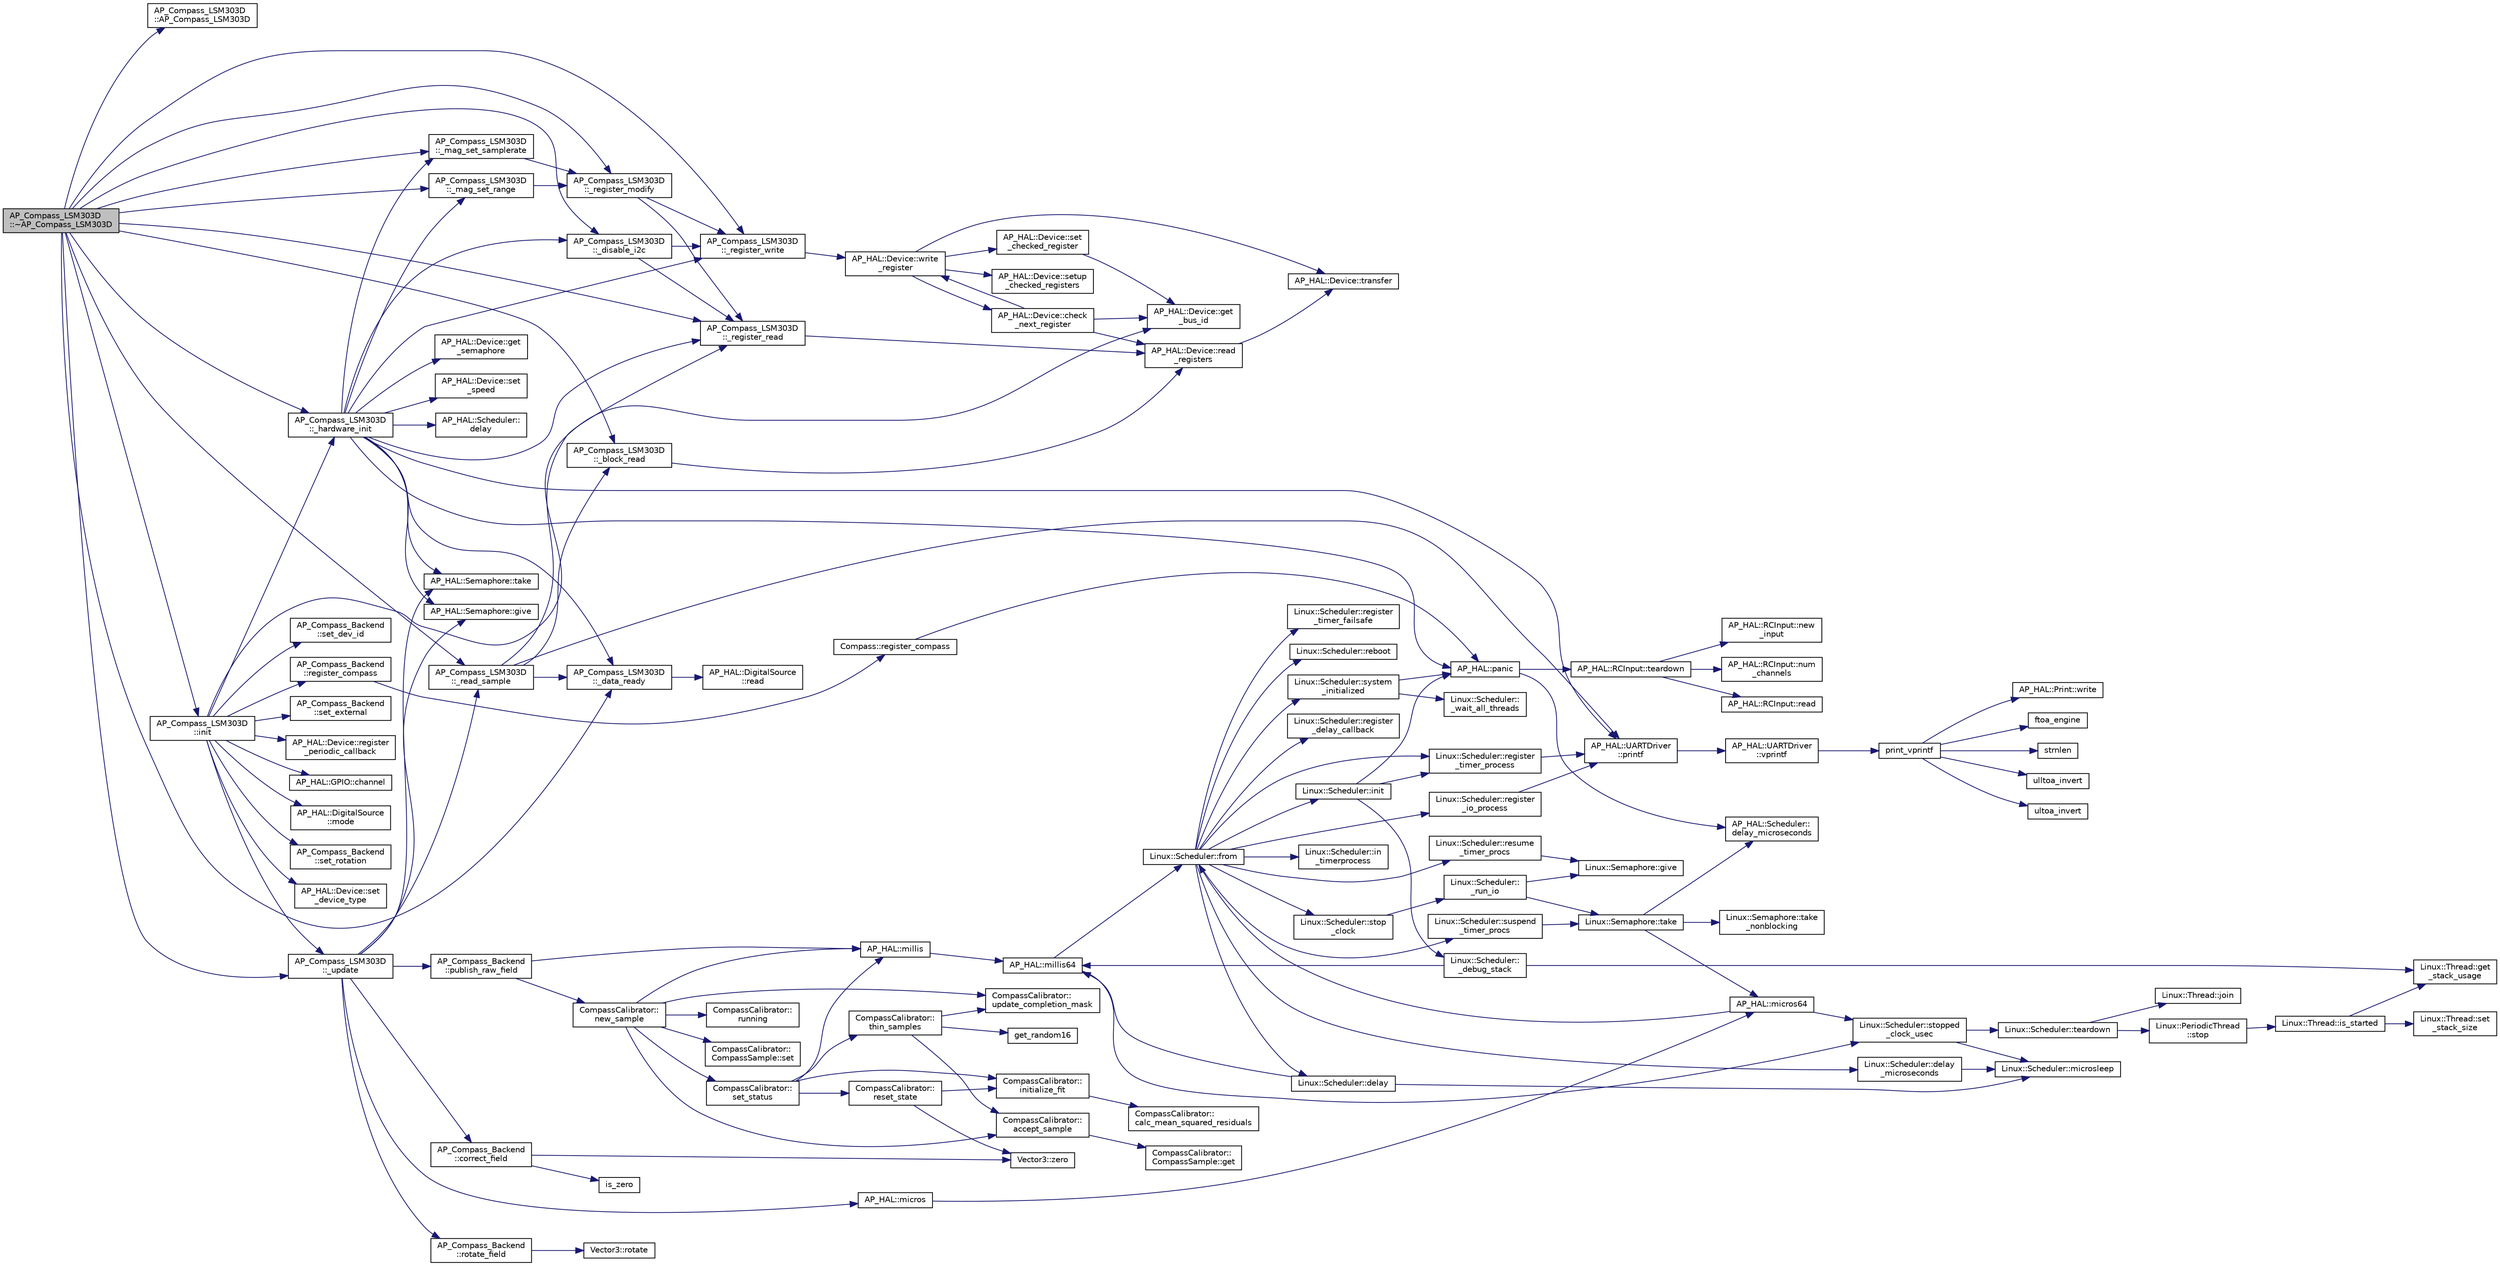 digraph "AP_Compass_LSM303D::~AP_Compass_LSM303D"
{
 // INTERACTIVE_SVG=YES
  edge [fontname="Helvetica",fontsize="10",labelfontname="Helvetica",labelfontsize="10"];
  node [fontname="Helvetica",fontsize="10",shape=record];
  rankdir="LR";
  Node1 [label="AP_Compass_LSM303D\l::~AP_Compass_LSM303D",height=0.2,width=0.4,color="black", fillcolor="grey75", style="filled", fontcolor="black"];
  Node1 -> Node2 [color="midnightblue",fontsize="10",style="solid",fontname="Helvetica"];
  Node2 [label="AP_Compass_LSM303D\l::AP_Compass_LSM303D",height=0.2,width=0.4,color="black", fillcolor="white", style="filled",URL="$classAP__Compass__LSM303D.html#a64d4c54f039661c5ef9e72ac2acf834c"];
  Node1 -> Node3 [color="midnightblue",fontsize="10",style="solid",fontname="Helvetica"];
  Node3 [label="AP_Compass_LSM303D\l::init",height=0.2,width=0.4,color="black", fillcolor="white", style="filled",URL="$classAP__Compass__LSM303D.html#a8a56627c6487fbc701c4865f48e3edf4"];
  Node3 -> Node4 [color="midnightblue",fontsize="10",style="solid",fontname="Helvetica"];
  Node4 [label="AP_HAL::GPIO::channel",height=0.2,width=0.4,color="black", fillcolor="white", style="filled",URL="$classAP__HAL_1_1GPIO.html#a4e8955091af056240f447b68b76725bb"];
  Node3 -> Node5 [color="midnightblue",fontsize="10",style="solid",fontname="Helvetica"];
  Node5 [label="AP_HAL::DigitalSource\l::mode",height=0.2,width=0.4,color="black", fillcolor="white", style="filled",URL="$classAP__HAL_1_1DigitalSource.html#af16b96dab1499f30659a1fd892df6c2d"];
  Node3 -> Node6 [color="midnightblue",fontsize="10",style="solid",fontname="Helvetica"];
  Node6 [label="AP_Compass_LSM303D\l::_hardware_init",height=0.2,width=0.4,color="black", fillcolor="white", style="filled",URL="$classAP__Compass__LSM303D.html#ae6ae752e293784469ac821115832be7a"];
  Node6 -> Node7 [color="midnightblue",fontsize="10",style="solid",fontname="Helvetica"];
  Node7 [label="AP_HAL::Device::get\l_semaphore",height=0.2,width=0.4,color="black", fillcolor="white", style="filled",URL="$classAP__HAL_1_1Device.html#a9cfca3d6c720115b4c77b21b64a2b8af"];
  Node6 -> Node8 [color="midnightblue",fontsize="10",style="solid",fontname="Helvetica"];
  Node8 [label="AP_HAL::Semaphore::take",height=0.2,width=0.4,color="black", fillcolor="white", style="filled",URL="$classAP__HAL_1_1Semaphore.html#abd3a0affad8bb211981a979f30386589"];
  Node6 -> Node9 [color="midnightblue",fontsize="10",style="solid",fontname="Helvetica"];
  Node9 [label="AP_HAL::panic",height=0.2,width=0.4,color="black", fillcolor="white", style="filled",URL="$namespaceAP__HAL.html#a71832f03d849a0c088f04fc98d3c8143"];
  Node9 -> Node10 [color="midnightblue",fontsize="10",style="solid",fontname="Helvetica"];
  Node10 [label="AP_HAL::RCInput::teardown",height=0.2,width=0.4,color="black", fillcolor="white", style="filled",URL="$classAP__HAL_1_1RCInput.html#a2bea13d38f2b9ae8bf5193a3a69f0a31"];
  Node10 -> Node11 [color="midnightblue",fontsize="10",style="solid",fontname="Helvetica"];
  Node11 [label="AP_HAL::RCInput::new\l_input",height=0.2,width=0.4,color="black", fillcolor="white", style="filled",URL="$classAP__HAL_1_1RCInput.html#aee1fade33080edef83dd7db0fad0f7da"];
  Node10 -> Node12 [color="midnightblue",fontsize="10",style="solid",fontname="Helvetica"];
  Node12 [label="AP_HAL::RCInput::num\l_channels",height=0.2,width=0.4,color="black", fillcolor="white", style="filled",URL="$classAP__HAL_1_1RCInput.html#ae55f959c6115c1f41783af3a2b6c4fcd"];
  Node10 -> Node13 [color="midnightblue",fontsize="10",style="solid",fontname="Helvetica"];
  Node13 [label="AP_HAL::RCInput::read",height=0.2,width=0.4,color="black", fillcolor="white", style="filled",URL="$classAP__HAL_1_1RCInput.html#a078fd7e6d2e6a899009ec674a8e03498"];
  Node9 -> Node14 [color="midnightblue",fontsize="10",style="solid",fontname="Helvetica"];
  Node14 [label="AP_HAL::Scheduler::\ldelay_microseconds",height=0.2,width=0.4,color="black", fillcolor="white", style="filled",URL="$classAP__HAL_1_1Scheduler.html#a78c4f1b1f192ac1c99544b6cc8f099b0"];
  Node6 -> Node15 [color="midnightblue",fontsize="10",style="solid",fontname="Helvetica"];
  Node15 [label="AP_HAL::Device::set\l_speed",height=0.2,width=0.4,color="black", fillcolor="white", style="filled",URL="$classAP__HAL_1_1Device.html#ab8df2848215253ccd70298be7bb52339"];
  Node6 -> Node16 [color="midnightblue",fontsize="10",style="solid",fontname="Helvetica"];
  Node16 [label="AP_Compass_LSM303D\l::_register_read",height=0.2,width=0.4,color="black", fillcolor="white", style="filled",URL="$classAP__Compass__LSM303D.html#ad541ac234e64a2b33a93c37247244706"];
  Node16 -> Node17 [color="midnightblue",fontsize="10",style="solid",fontname="Helvetica"];
  Node17 [label="AP_HAL::Device::read\l_registers",height=0.2,width=0.4,color="black", fillcolor="white", style="filled",URL="$classAP__HAL_1_1Device.html#a66215f964cfb5c7421effdb88a749550"];
  Node17 -> Node18 [color="midnightblue",fontsize="10",style="solid",fontname="Helvetica"];
  Node18 [label="AP_HAL::Device::transfer",height=0.2,width=0.4,color="black", fillcolor="white", style="filled",URL="$classAP__HAL_1_1Device.html#a2af24b5f93b678af718b65a606e538b0"];
  Node6 -> Node19 [color="midnightblue",fontsize="10",style="solid",fontname="Helvetica"];
  Node19 [label="AP_HAL::UARTDriver\l::printf",height=0.2,width=0.4,color="black", fillcolor="white", style="filled",URL="$classAP__HAL_1_1UARTDriver.html#a6ceedc792594e59fc7d80b39a435f027"];
  Node19 -> Node20 [color="midnightblue",fontsize="10",style="solid",fontname="Helvetica"];
  Node20 [label="AP_HAL::UARTDriver\l::vprintf",height=0.2,width=0.4,color="black", fillcolor="white", style="filled",URL="$classAP__HAL_1_1UARTDriver.html#aa8abfb6d6641299472c29ac1edde559f"];
  Node20 -> Node21 [color="midnightblue",fontsize="10",style="solid",fontname="Helvetica"];
  Node21 [label="print_vprintf",height=0.2,width=0.4,color="black", fillcolor="white", style="filled",URL="$print__vprintf_8cpp.html#a1534eaeab54696df96975b56d9f49212"];
  Node21 -> Node22 [color="midnightblue",fontsize="10",style="solid",fontname="Helvetica"];
  Node22 [label="AP_HAL::Print::write",height=0.2,width=0.4,color="black", fillcolor="white", style="filled",URL="$classAP__HAL_1_1Print.html#acc65391952a43334f8f5c9bef341f501"];
  Node21 -> Node23 [color="midnightblue",fontsize="10",style="solid",fontname="Helvetica"];
  Node23 [label="ftoa_engine",height=0.2,width=0.4,color="black", fillcolor="white", style="filled",URL="$ftoa__engine_8cpp.html#a1c28234da8f20b43c85890d4bb452947"];
  Node21 -> Node24 [color="midnightblue",fontsize="10",style="solid",fontname="Helvetica"];
  Node24 [label="strnlen",height=0.2,width=0.4,color="black", fillcolor="white", style="filled",URL="$replace_8cpp.html#a880bcc7b85a09e6254691bebd5344b51"];
  Node21 -> Node25 [color="midnightblue",fontsize="10",style="solid",fontname="Helvetica"];
  Node25 [label="ulltoa_invert",height=0.2,width=0.4,color="black", fillcolor="white", style="filled",URL="$utoa__invert_8cpp.html#a34926f552460b47c414ec4d83b32815c"];
  Node21 -> Node26 [color="midnightblue",fontsize="10",style="solid",fontname="Helvetica"];
  Node26 [label="ultoa_invert",height=0.2,width=0.4,color="black", fillcolor="white", style="filled",URL="$utoa__invert_8cpp.html#a5d99bba8e697c1e11da489d88fca8559"];
  Node6 -> Node27 [color="midnightblue",fontsize="10",style="solid",fontname="Helvetica"];
  Node27 [label="AP_Compass_LSM303D\l::_disable_i2c",height=0.2,width=0.4,color="black", fillcolor="white", style="filled",URL="$classAP__Compass__LSM303D.html#a1635b5f5fa18ced78dd1cd49b8aaa88c"];
  Node27 -> Node16 [color="midnightblue",fontsize="10",style="solid",fontname="Helvetica"];
  Node27 -> Node28 [color="midnightblue",fontsize="10",style="solid",fontname="Helvetica"];
  Node28 [label="AP_Compass_LSM303D\l::_register_write",height=0.2,width=0.4,color="black", fillcolor="white", style="filled",URL="$classAP__Compass__LSM303D.html#a130b1d10a738b5fe199cccee387fdc22"];
  Node28 -> Node29 [color="midnightblue",fontsize="10",style="solid",fontname="Helvetica"];
  Node29 [label="AP_HAL::Device::write\l_register",height=0.2,width=0.4,color="black", fillcolor="white", style="filled",URL="$classAP__HAL_1_1Device.html#a450d2427d58c09d75c8268f8b808c37b"];
  Node29 -> Node30 [color="midnightblue",fontsize="10",style="solid",fontname="Helvetica"];
  Node30 [label="AP_HAL::Device::set\l_checked_register",height=0.2,width=0.4,color="black", fillcolor="white", style="filled",URL="$classAP__HAL_1_1Device.html#a44b62acec2c1c5d8bf8b9c07f5fe7192"];
  Node30 -> Node31 [color="midnightblue",fontsize="10",style="solid",fontname="Helvetica"];
  Node31 [label="AP_HAL::Device::get\l_bus_id",height=0.2,width=0.4,color="black", fillcolor="white", style="filled",URL="$classAP__HAL_1_1Device.html#a682fd556614308cb02773e94ec8e4b26"];
  Node29 -> Node18 [color="midnightblue",fontsize="10",style="solid",fontname="Helvetica"];
  Node29 -> Node32 [color="midnightblue",fontsize="10",style="solid",fontname="Helvetica"];
  Node32 [label="AP_HAL::Device::setup\l_checked_registers",height=0.2,width=0.4,color="black", fillcolor="white", style="filled",URL="$classAP__HAL_1_1Device.html#a4bad879386bd93b7f2340bff1437d041"];
  Node29 -> Node33 [color="midnightblue",fontsize="10",style="solid",fontname="Helvetica"];
  Node33 [label="AP_HAL::Device::check\l_next_register",height=0.2,width=0.4,color="black", fillcolor="white", style="filled",URL="$classAP__HAL_1_1Device.html#a81202d89062b62f93bf8d13fa30a86d0"];
  Node33 -> Node17 [color="midnightblue",fontsize="10",style="solid",fontname="Helvetica"];
  Node33 -> Node31 [color="midnightblue",fontsize="10",style="solid",fontname="Helvetica"];
  Node33 -> Node29 [color="midnightblue",fontsize="10",style="solid",fontname="Helvetica"];
  Node6 -> Node28 [color="midnightblue",fontsize="10",style="solid",fontname="Helvetica"];
  Node6 -> Node34 [color="midnightblue",fontsize="10",style="solid",fontname="Helvetica"];
  Node34 [label="AP_Compass_LSM303D\l::_mag_set_range",height=0.2,width=0.4,color="black", fillcolor="white", style="filled",URL="$classAP__Compass__LSM303D.html#a76ec7361952f1ba74e237bb5225ad245"];
  Node34 -> Node35 [color="midnightblue",fontsize="10",style="solid",fontname="Helvetica"];
  Node35 [label="AP_Compass_LSM303D\l::_register_modify",height=0.2,width=0.4,color="black", fillcolor="white", style="filled",URL="$classAP__Compass__LSM303D.html#afcc5fea0baa9464a78289370c59248a8"];
  Node35 -> Node16 [color="midnightblue",fontsize="10",style="solid",fontname="Helvetica"];
  Node35 -> Node28 [color="midnightblue",fontsize="10",style="solid",fontname="Helvetica"];
  Node6 -> Node36 [color="midnightblue",fontsize="10",style="solid",fontname="Helvetica"];
  Node36 [label="AP_Compass_LSM303D\l::_mag_set_samplerate",height=0.2,width=0.4,color="black", fillcolor="white", style="filled",URL="$classAP__Compass__LSM303D.html#a522c65ec81abba75b1450ffcb1e8fa6e"];
  Node36 -> Node35 [color="midnightblue",fontsize="10",style="solid",fontname="Helvetica"];
  Node6 -> Node37 [color="midnightblue",fontsize="10",style="solid",fontname="Helvetica"];
  Node37 [label="AP_HAL::Scheduler::\ldelay",height=0.2,width=0.4,color="black", fillcolor="white", style="filled",URL="$classAP__HAL_1_1Scheduler.html#ab3175e2e6223ccfe82f957e41cc12b26"];
  Node6 -> Node38 [color="midnightblue",fontsize="10",style="solid",fontname="Helvetica"];
  Node38 [label="AP_Compass_LSM303D\l::_data_ready",height=0.2,width=0.4,color="black", fillcolor="white", style="filled",URL="$classAP__Compass__LSM303D.html#a0a4c3e32fdf4a686152681e6678d432f"];
  Node38 -> Node39 [color="midnightblue",fontsize="10",style="solid",fontname="Helvetica"];
  Node39 [label="AP_HAL::DigitalSource\l::read",height=0.2,width=0.4,color="black", fillcolor="white", style="filled",URL="$classAP__HAL_1_1DigitalSource.html#a6d155c0e1088e7b045b075c34bc2a13e"];
  Node6 -> Node40 [color="midnightblue",fontsize="10",style="solid",fontname="Helvetica"];
  Node40 [label="AP_HAL::Semaphore::give",height=0.2,width=0.4,color="black", fillcolor="white", style="filled",URL="$classAP__HAL_1_1Semaphore.html#afcdbf03d5bea9d83037acc93bfaea7ce"];
  Node3 -> Node41 [color="midnightblue",fontsize="10",style="solid",fontname="Helvetica"];
  Node41 [label="AP_Compass_Backend\l::register_compass",height=0.2,width=0.4,color="black", fillcolor="white", style="filled",URL="$classAP__Compass__Backend.html#aee0aed3dcceb809b122d2a0784f44593"];
  Node41 -> Node42 [color="midnightblue",fontsize="10",style="solid",fontname="Helvetica"];
  Node42 [label="Compass::register_compass",height=0.2,width=0.4,color="black", fillcolor="white", style="filled",URL="$classCompass.html#af1b5ea3ff42b02e04526d4be361a1ca1"];
  Node42 -> Node9 [color="midnightblue",fontsize="10",style="solid",fontname="Helvetica"];
  Node3 -> Node43 [color="midnightblue",fontsize="10",style="solid",fontname="Helvetica"];
  Node43 [label="AP_Compass_Backend\l::set_rotation",height=0.2,width=0.4,color="black", fillcolor="white", style="filled",URL="$classAP__Compass__Backend.html#add649dcd93e0815716ab1c8ab9c23c41"];
  Node3 -> Node44 [color="midnightblue",fontsize="10",style="solid",fontname="Helvetica"];
  Node44 [label="AP_HAL::Device::set\l_device_type",height=0.2,width=0.4,color="black", fillcolor="white", style="filled",URL="$classAP__HAL_1_1Device.html#abfaea61b5effc35f48d6b30e1e995ea9"];
  Node3 -> Node45 [color="midnightblue",fontsize="10",style="solid",fontname="Helvetica"];
  Node45 [label="AP_Compass_Backend\l::set_dev_id",height=0.2,width=0.4,color="black", fillcolor="white", style="filled",URL="$classAP__Compass__Backend.html#a81a8f162131d1cd7a54d9fe52448d31f"];
  Node3 -> Node31 [color="midnightblue",fontsize="10",style="solid",fontname="Helvetica"];
  Node3 -> Node46 [color="midnightblue",fontsize="10",style="solid",fontname="Helvetica"];
  Node46 [label="AP_Compass_Backend\l::set_external",height=0.2,width=0.4,color="black", fillcolor="white", style="filled",URL="$classAP__Compass__Backend.html#a4c240d26d00dd5888fef16c22f1252c8"];
  Node3 -> Node47 [color="midnightblue",fontsize="10",style="solid",fontname="Helvetica"];
  Node47 [label="AP_HAL::Device::register\l_periodic_callback",height=0.2,width=0.4,color="black", fillcolor="white", style="filled",URL="$classAP__HAL_1_1Device.html#ab516a6ba589841ce07a5cc4ef599ac62"];
  Node3 -> Node48 [color="midnightblue",fontsize="10",style="solid",fontname="Helvetica"];
  Node48 [label="AP_Compass_LSM303D\l::_update",height=0.2,width=0.4,color="black", fillcolor="white", style="filled",URL="$classAP__Compass__LSM303D.html#a2ab7677dcc887ecc3ba926d1122ffb2e"];
  Node48 -> Node49 [color="midnightblue",fontsize="10",style="solid",fontname="Helvetica"];
  Node49 [label="AP_Compass_LSM303D\l::_read_sample",height=0.2,width=0.4,color="black", fillcolor="white", style="filled",URL="$classAP__Compass__LSM303D.html#a1720c26ac33ca84858451927adb75350"];
  Node49 -> Node16 [color="midnightblue",fontsize="10",style="solid",fontname="Helvetica"];
  Node49 -> Node19 [color="midnightblue",fontsize="10",style="solid",fontname="Helvetica"];
  Node49 -> Node38 [color="midnightblue",fontsize="10",style="solid",fontname="Helvetica"];
  Node49 -> Node50 [color="midnightblue",fontsize="10",style="solid",fontname="Helvetica"];
  Node50 [label="AP_Compass_LSM303D\l::_block_read",height=0.2,width=0.4,color="black", fillcolor="white", style="filled",URL="$classAP__Compass__LSM303D.html#a0c1045d52b699fe2699e175b62561d39"];
  Node50 -> Node17 [color="midnightblue",fontsize="10",style="solid",fontname="Helvetica"];
  Node48 -> Node51 [color="midnightblue",fontsize="10",style="solid",fontname="Helvetica"];
  Node51 [label="AP_Compass_Backend\l::rotate_field",height=0.2,width=0.4,color="black", fillcolor="white", style="filled",URL="$classAP__Compass__Backend.html#aeb969f8d3b9e2baf54606f4dcc453821"];
  Node51 -> Node52 [color="midnightblue",fontsize="10",style="solid",fontname="Helvetica"];
  Node52 [label="Vector3::rotate",height=0.2,width=0.4,color="black", fillcolor="white", style="filled",URL="$classVector3.html#a53d5701ae2db9492944550927279b7b8"];
  Node48 -> Node53 [color="midnightblue",fontsize="10",style="solid",fontname="Helvetica"];
  Node53 [label="AP_Compass_Backend\l::publish_raw_field",height=0.2,width=0.4,color="black", fillcolor="white", style="filled",URL="$classAP__Compass__Backend.html#ab7b0a43b8bfefe376092c2733bd69e4d"];
  Node53 -> Node54 [color="midnightblue",fontsize="10",style="solid",fontname="Helvetica"];
  Node54 [label="AP_HAL::millis",height=0.2,width=0.4,color="black", fillcolor="white", style="filled",URL="$namespaceAP__HAL.html#a77dffbb18891996280308e21316ec186"];
  Node54 -> Node55 [color="midnightblue",fontsize="10",style="solid",fontname="Helvetica"];
  Node55 [label="AP_HAL::millis64",height=0.2,width=0.4,color="black", fillcolor="white", style="filled",URL="$namespaceAP__HAL.html#a59336c5fceaf28a76d1df1581a87a25d"];
  Node55 -> Node56 [color="midnightblue",fontsize="10",style="solid",fontname="Helvetica"];
  Node56 [label="Linux::Scheduler::from",height=0.2,width=0.4,color="black", fillcolor="white", style="filled",URL="$classLinux_1_1Scheduler.html#a53ecaae0fdc72f85bd57c4b0cff93653"];
  Node56 -> Node57 [color="midnightblue",fontsize="10",style="solid",fontname="Helvetica"];
  Node57 [label="Linux::Scheduler::init",height=0.2,width=0.4,color="black", fillcolor="white", style="filled",URL="$classLinux_1_1Scheduler.html#a3d77c332e051c28c83fb07757e7100bd"];
  Node57 -> Node9 [color="midnightblue",fontsize="10",style="solid",fontname="Helvetica"];
  Node57 -> Node58 [color="midnightblue",fontsize="10",style="solid",fontname="Helvetica"];
  Node58 [label="Linux::Scheduler::register\l_timer_process",height=0.2,width=0.4,color="black", fillcolor="white", style="filled",URL="$classLinux_1_1Scheduler.html#a02a34a123dfebaf360f7010745e1e646"];
  Node58 -> Node19 [color="midnightblue",fontsize="10",style="solid",fontname="Helvetica"];
  Node57 -> Node59 [color="midnightblue",fontsize="10",style="solid",fontname="Helvetica"];
  Node59 [label="Linux::Scheduler::\l_debug_stack",height=0.2,width=0.4,color="black", fillcolor="white", style="filled",URL="$classLinux_1_1Scheduler.html#a163eb7b285c95b1b1d036fc61d723910"];
  Node59 -> Node55 [color="midnightblue",fontsize="10",style="solid",fontname="Helvetica"];
  Node59 -> Node60 [color="midnightblue",fontsize="10",style="solid",fontname="Helvetica"];
  Node60 [label="Linux::Thread::get\l_stack_usage",height=0.2,width=0.4,color="black", fillcolor="white", style="filled",URL="$classLinux_1_1Thread.html#a6884970a0811ae21953c57fb98aa6e96"];
  Node56 -> Node61 [color="midnightblue",fontsize="10",style="solid",fontname="Helvetica"];
  Node61 [label="Linux::Scheduler::delay",height=0.2,width=0.4,color="black", fillcolor="white", style="filled",URL="$classLinux_1_1Scheduler.html#a14f3239ecbb9889823b20dc9de655c2f"];
  Node61 -> Node55 [color="midnightblue",fontsize="10",style="solid",fontname="Helvetica"];
  Node61 -> Node62 [color="midnightblue",fontsize="10",style="solid",fontname="Helvetica"];
  Node62 [label="Linux::Scheduler::microsleep",height=0.2,width=0.4,color="black", fillcolor="white", style="filled",URL="$classLinux_1_1Scheduler.html#a647872aff158b510c56862f51f951538"];
  Node56 -> Node63 [color="midnightblue",fontsize="10",style="solid",fontname="Helvetica"];
  Node63 [label="Linux::Scheduler::delay\l_microseconds",height=0.2,width=0.4,color="black", fillcolor="white", style="filled",URL="$classLinux_1_1Scheduler.html#a4cffd5bcba0175bf49c7aa75ff3bf09a"];
  Node63 -> Node62 [color="midnightblue",fontsize="10",style="solid",fontname="Helvetica"];
  Node56 -> Node64 [color="midnightblue",fontsize="10",style="solid",fontname="Helvetica"];
  Node64 [label="Linux::Scheduler::register\l_delay_callback",height=0.2,width=0.4,color="black", fillcolor="white", style="filled",URL="$classLinux_1_1Scheduler.html#a5cb50b637d5fd3e5f9220bc23db0fb3f"];
  Node56 -> Node58 [color="midnightblue",fontsize="10",style="solid",fontname="Helvetica"];
  Node56 -> Node65 [color="midnightblue",fontsize="10",style="solid",fontname="Helvetica"];
  Node65 [label="Linux::Scheduler::register\l_io_process",height=0.2,width=0.4,color="black", fillcolor="white", style="filled",URL="$classLinux_1_1Scheduler.html#aa2be97cb8686d72cc322fb38f69a940c"];
  Node65 -> Node19 [color="midnightblue",fontsize="10",style="solid",fontname="Helvetica"];
  Node56 -> Node66 [color="midnightblue",fontsize="10",style="solid",fontname="Helvetica"];
  Node66 [label="Linux::Scheduler::suspend\l_timer_procs",height=0.2,width=0.4,color="black", fillcolor="white", style="filled",URL="$classLinux_1_1Scheduler.html#abba967d02c28cb0b16a7cebbff9bc6d6"];
  Node66 -> Node67 [color="midnightblue",fontsize="10",style="solid",fontname="Helvetica"];
  Node67 [label="Linux::Semaphore::take",height=0.2,width=0.4,color="black", fillcolor="white", style="filled",URL="$classLinux_1_1Semaphore.html#afc4c8706abb7e68aa4001ea372dc614e"];
  Node67 -> Node68 [color="midnightblue",fontsize="10",style="solid",fontname="Helvetica"];
  Node68 [label="Linux::Semaphore::take\l_nonblocking",height=0.2,width=0.4,color="black", fillcolor="white", style="filled",URL="$classLinux_1_1Semaphore.html#a561b4f40f3a76335f1a686c2aed526f9"];
  Node67 -> Node69 [color="midnightblue",fontsize="10",style="solid",fontname="Helvetica"];
  Node69 [label="AP_HAL::micros64",height=0.2,width=0.4,color="black", fillcolor="white", style="filled",URL="$namespaceAP__HAL.html#a7aa0ce7625c9680e30ff4a99940907a5"];
  Node69 -> Node56 [color="midnightblue",fontsize="10",style="solid",fontname="Helvetica"];
  Node69 -> Node70 [color="midnightblue",fontsize="10",style="solid",fontname="Helvetica"];
  Node70 [label="Linux::Scheduler::stopped\l_clock_usec",height=0.2,width=0.4,color="black", fillcolor="white", style="filled",URL="$classLinux_1_1Scheduler.html#a682b4c34f330f66db5ab4aa5d96e13f9"];
  Node70 -> Node62 [color="midnightblue",fontsize="10",style="solid",fontname="Helvetica"];
  Node70 -> Node71 [color="midnightblue",fontsize="10",style="solid",fontname="Helvetica"];
  Node71 [label="Linux::Scheduler::teardown",height=0.2,width=0.4,color="black", fillcolor="white", style="filled",URL="$classLinux_1_1Scheduler.html#ab373a83d818679432520ea881044b2a7"];
  Node71 -> Node72 [color="midnightblue",fontsize="10",style="solid",fontname="Helvetica"];
  Node72 [label="Linux::PeriodicThread\l::stop",height=0.2,width=0.4,color="black", fillcolor="white", style="filled",URL="$classLinux_1_1PeriodicThread.html#a136aaf6e713f63b246fc4a2905e6e9a1"];
  Node72 -> Node73 [color="midnightblue",fontsize="10",style="solid",fontname="Helvetica"];
  Node73 [label="Linux::Thread::is_started",height=0.2,width=0.4,color="black", fillcolor="white", style="filled",URL="$classLinux_1_1Thread.html#a240d7b48a9a8eb43638f67295a1819e5"];
  Node73 -> Node60 [color="midnightblue",fontsize="10",style="solid",fontname="Helvetica"];
  Node73 -> Node74 [color="midnightblue",fontsize="10",style="solid",fontname="Helvetica"];
  Node74 [label="Linux::Thread::set\l_stack_size",height=0.2,width=0.4,color="black", fillcolor="white", style="filled",URL="$classLinux_1_1Thread.html#a8d3282b714faaf68eae534e9276419f0"];
  Node71 -> Node75 [color="midnightblue",fontsize="10",style="solid",fontname="Helvetica"];
  Node75 [label="Linux::Thread::join",height=0.2,width=0.4,color="black", fillcolor="white", style="filled",URL="$classLinux_1_1Thread.html#a32b7d184279634922e2f3b23b584fbcd"];
  Node67 -> Node14 [color="midnightblue",fontsize="10",style="solid",fontname="Helvetica"];
  Node56 -> Node76 [color="midnightblue",fontsize="10",style="solid",fontname="Helvetica"];
  Node76 [label="Linux::Scheduler::resume\l_timer_procs",height=0.2,width=0.4,color="black", fillcolor="white", style="filled",URL="$classLinux_1_1Scheduler.html#aee4e701b92cb4721c4de1bfcdcded70c"];
  Node76 -> Node77 [color="midnightblue",fontsize="10",style="solid",fontname="Helvetica"];
  Node77 [label="Linux::Semaphore::give",height=0.2,width=0.4,color="black", fillcolor="white", style="filled",URL="$classLinux_1_1Semaphore.html#a216f91636f64b57b59d43ef64af91624"];
  Node56 -> Node78 [color="midnightblue",fontsize="10",style="solid",fontname="Helvetica"];
  Node78 [label="Linux::Scheduler::in\l_timerprocess",height=0.2,width=0.4,color="black", fillcolor="white", style="filled",URL="$classLinux_1_1Scheduler.html#af23753e7c6bfa97553db215a64235455"];
  Node56 -> Node79 [color="midnightblue",fontsize="10",style="solid",fontname="Helvetica"];
  Node79 [label="Linux::Scheduler::register\l_timer_failsafe",height=0.2,width=0.4,color="black", fillcolor="white", style="filled",URL="$classLinux_1_1Scheduler.html#ac193459e3575c7a0588fdc72250c2044"];
  Node56 -> Node80 [color="midnightblue",fontsize="10",style="solid",fontname="Helvetica"];
  Node80 [label="Linux::Scheduler::system\l_initialized",height=0.2,width=0.4,color="black", fillcolor="white", style="filled",URL="$classLinux_1_1Scheduler.html#ad6070a7ee637adf5101b1e6b6efbf8f6"];
  Node80 -> Node9 [color="midnightblue",fontsize="10",style="solid",fontname="Helvetica"];
  Node80 -> Node81 [color="midnightblue",fontsize="10",style="solid",fontname="Helvetica"];
  Node81 [label="Linux::Scheduler::\l_wait_all_threads",height=0.2,width=0.4,color="black", fillcolor="white", style="filled",URL="$classLinux_1_1Scheduler.html#ac52c8da3f1f4fd79c50bd64379daf399"];
  Node56 -> Node82 [color="midnightblue",fontsize="10",style="solid",fontname="Helvetica"];
  Node82 [label="Linux::Scheduler::reboot",height=0.2,width=0.4,color="black", fillcolor="white", style="filled",URL="$classLinux_1_1Scheduler.html#ae72cfa66c849ffd882ef518c35c71e69"];
  Node56 -> Node83 [color="midnightblue",fontsize="10",style="solid",fontname="Helvetica"];
  Node83 [label="Linux::Scheduler::stop\l_clock",height=0.2,width=0.4,color="black", fillcolor="white", style="filled",URL="$classLinux_1_1Scheduler.html#a392aebafcdfe9a812e4db4b7a9dcce9c"];
  Node83 -> Node84 [color="midnightblue",fontsize="10",style="solid",fontname="Helvetica"];
  Node84 [label="Linux::Scheduler::\l_run_io",height=0.2,width=0.4,color="black", fillcolor="white", style="filled",URL="$classLinux_1_1Scheduler.html#a70b024d7d0886bf47b46cc3ee310d638"];
  Node84 -> Node67 [color="midnightblue",fontsize="10",style="solid",fontname="Helvetica"];
  Node84 -> Node77 [color="midnightblue",fontsize="10",style="solid",fontname="Helvetica"];
  Node55 -> Node70 [color="midnightblue",fontsize="10",style="solid",fontname="Helvetica"];
  Node53 -> Node85 [color="midnightblue",fontsize="10",style="solid",fontname="Helvetica"];
  Node85 [label="CompassCalibrator::\lnew_sample",height=0.2,width=0.4,color="black", fillcolor="white", style="filled",URL="$classCompassCalibrator.html#a6c7c445f97797add8279be5f7c2e112b"];
  Node85 -> Node54 [color="midnightblue",fontsize="10",style="solid",fontname="Helvetica"];
  Node85 -> Node86 [color="midnightblue",fontsize="10",style="solid",fontname="Helvetica"];
  Node86 [label="CompassCalibrator::\lset_status",height=0.2,width=0.4,color="black", fillcolor="white", style="filled",URL="$classCompassCalibrator.html#aeee363c33562bb3a47693073c6a568e5"];
  Node86 -> Node87 [color="midnightblue",fontsize="10",style="solid",fontname="Helvetica"];
  Node87 [label="CompassCalibrator::\lreset_state",height=0.2,width=0.4,color="black", fillcolor="white", style="filled",URL="$classCompassCalibrator.html#afe46e9f795a06855adf4ae32b01da5b1"];
  Node87 -> Node88 [color="midnightblue",fontsize="10",style="solid",fontname="Helvetica"];
  Node88 [label="Vector3::zero",height=0.2,width=0.4,color="black", fillcolor="white", style="filled",URL="$classVector3.html#adf1769d5ee5df2f8585df2f540fa5efe"];
  Node87 -> Node89 [color="midnightblue",fontsize="10",style="solid",fontname="Helvetica"];
  Node89 [label="CompassCalibrator::\linitialize_fit",height=0.2,width=0.4,color="black", fillcolor="white", style="filled",URL="$classCompassCalibrator.html#a4c0461903e1830066d9f005bac85a389"];
  Node89 -> Node90 [color="midnightblue",fontsize="10",style="solid",fontname="Helvetica"];
  Node90 [label="CompassCalibrator::\lcalc_mean_squared_residuals",height=0.2,width=0.4,color="black", fillcolor="white", style="filled",URL="$classCompassCalibrator.html#a7d57ef4510c26724890f4f820bf2d160"];
  Node86 -> Node54 [color="midnightblue",fontsize="10",style="solid",fontname="Helvetica"];
  Node86 -> Node89 [color="midnightblue",fontsize="10",style="solid",fontname="Helvetica"];
  Node86 -> Node91 [color="midnightblue",fontsize="10",style="solid",fontname="Helvetica"];
  Node91 [label="CompassCalibrator::\lthin_samples",height=0.2,width=0.4,color="black", fillcolor="white", style="filled",URL="$classCompassCalibrator.html#abd6b22cb6f201e16c77ddbf49a90ccd5"];
  Node91 -> Node92 [color="midnightblue",fontsize="10",style="solid",fontname="Helvetica"];
  Node92 [label="get_random16",height=0.2,width=0.4,color="black", fillcolor="white", style="filled",URL="$AP__Math_8cpp.html#a587a30a56f2ab102c7b42f89e4770530"];
  Node91 -> Node93 [color="midnightblue",fontsize="10",style="solid",fontname="Helvetica"];
  Node93 [label="CompassCalibrator::\laccept_sample",height=0.2,width=0.4,color="black", fillcolor="white", style="filled",URL="$classCompassCalibrator.html#a9a22a17905205cc721ba8b36a203057c"];
  Node93 -> Node94 [color="midnightblue",fontsize="10",style="solid",fontname="Helvetica"];
  Node94 [label="CompassCalibrator::\lCompassSample::get",height=0.2,width=0.4,color="black", fillcolor="white", style="filled",URL="$classCompassCalibrator_1_1CompassSample.html#aa15059b264357a9920251a7c0c7c251a"];
  Node91 -> Node95 [color="midnightblue",fontsize="10",style="solid",fontname="Helvetica"];
  Node95 [label="CompassCalibrator::\lupdate_completion_mask",height=0.2,width=0.4,color="black", fillcolor="white", style="filled",URL="$classCompassCalibrator.html#a8e61db1dbc134aa02d256460ae370770"];
  Node85 -> Node96 [color="midnightblue",fontsize="10",style="solid",fontname="Helvetica"];
  Node96 [label="CompassCalibrator::\lrunning",height=0.2,width=0.4,color="black", fillcolor="white", style="filled",URL="$classCompassCalibrator.html#a439e8c7f72e9f6e2fe66b93d755bc9f7"];
  Node85 -> Node93 [color="midnightblue",fontsize="10",style="solid",fontname="Helvetica"];
  Node85 -> Node95 [color="midnightblue",fontsize="10",style="solid",fontname="Helvetica"];
  Node85 -> Node97 [color="midnightblue",fontsize="10",style="solid",fontname="Helvetica"];
  Node97 [label="CompassCalibrator::\lCompassSample::set",height=0.2,width=0.4,color="black", fillcolor="white", style="filled",URL="$classCompassCalibrator_1_1CompassSample.html#aecc1c9d7b621e86edc28e978bed858ab"];
  Node48 -> Node98 [color="midnightblue",fontsize="10",style="solid",fontname="Helvetica"];
  Node98 [label="AP_HAL::micros",height=0.2,width=0.4,color="black", fillcolor="white", style="filled",URL="$namespaceAP__HAL.html#a8293355e35887733b1fd151aef08a787"];
  Node98 -> Node69 [color="midnightblue",fontsize="10",style="solid",fontname="Helvetica"];
  Node48 -> Node99 [color="midnightblue",fontsize="10",style="solid",fontname="Helvetica"];
  Node99 [label="AP_Compass_Backend\l::correct_field",height=0.2,width=0.4,color="black", fillcolor="white", style="filled",URL="$classAP__Compass__Backend.html#a92da085c367cf2a95ca9b52cc5cb65ce"];
  Node99 -> Node100 [color="midnightblue",fontsize="10",style="solid",fontname="Helvetica"];
  Node100 [label="is_zero",height=0.2,width=0.4,color="black", fillcolor="white", style="filled",URL="$AP__Math_8h.html#a2a12cce483e9b870da70d30406d82c60"];
  Node99 -> Node88 [color="midnightblue",fontsize="10",style="solid",fontname="Helvetica"];
  Node48 -> Node8 [color="midnightblue",fontsize="10",style="solid",fontname="Helvetica"];
  Node48 -> Node40 [color="midnightblue",fontsize="10",style="solid",fontname="Helvetica"];
  Node1 -> Node16 [color="midnightblue",fontsize="10",style="solid",fontname="Helvetica"];
  Node1 -> Node28 [color="midnightblue",fontsize="10",style="solid",fontname="Helvetica"];
  Node1 -> Node35 [color="midnightblue",fontsize="10",style="solid",fontname="Helvetica"];
  Node1 -> Node50 [color="midnightblue",fontsize="10",style="solid",fontname="Helvetica"];
  Node1 -> Node49 [color="midnightblue",fontsize="10",style="solid",fontname="Helvetica"];
  Node1 -> Node38 [color="midnightblue",fontsize="10",style="solid",fontname="Helvetica"];
  Node1 -> Node6 [color="midnightblue",fontsize="10",style="solid",fontname="Helvetica"];
  Node1 -> Node48 [color="midnightblue",fontsize="10",style="solid",fontname="Helvetica"];
  Node1 -> Node27 [color="midnightblue",fontsize="10",style="solid",fontname="Helvetica"];
  Node1 -> Node34 [color="midnightblue",fontsize="10",style="solid",fontname="Helvetica"];
  Node1 -> Node36 [color="midnightblue",fontsize="10",style="solid",fontname="Helvetica"];
}

